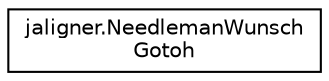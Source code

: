 digraph "Graphical Class Hierarchy"
{
  edge [fontname="Helvetica",fontsize="10",labelfontname="Helvetica",labelfontsize="10"];
  node [fontname="Helvetica",fontsize="10",shape=record];
  rankdir="LR";
  Node1 [label="jaligner.NeedlemanWunsch\lGotoh",height=0.2,width=0.4,color="black", fillcolor="white", style="filled",URL="$classjaligner_1_1_needleman_wunsch_gotoh.html"];
}
